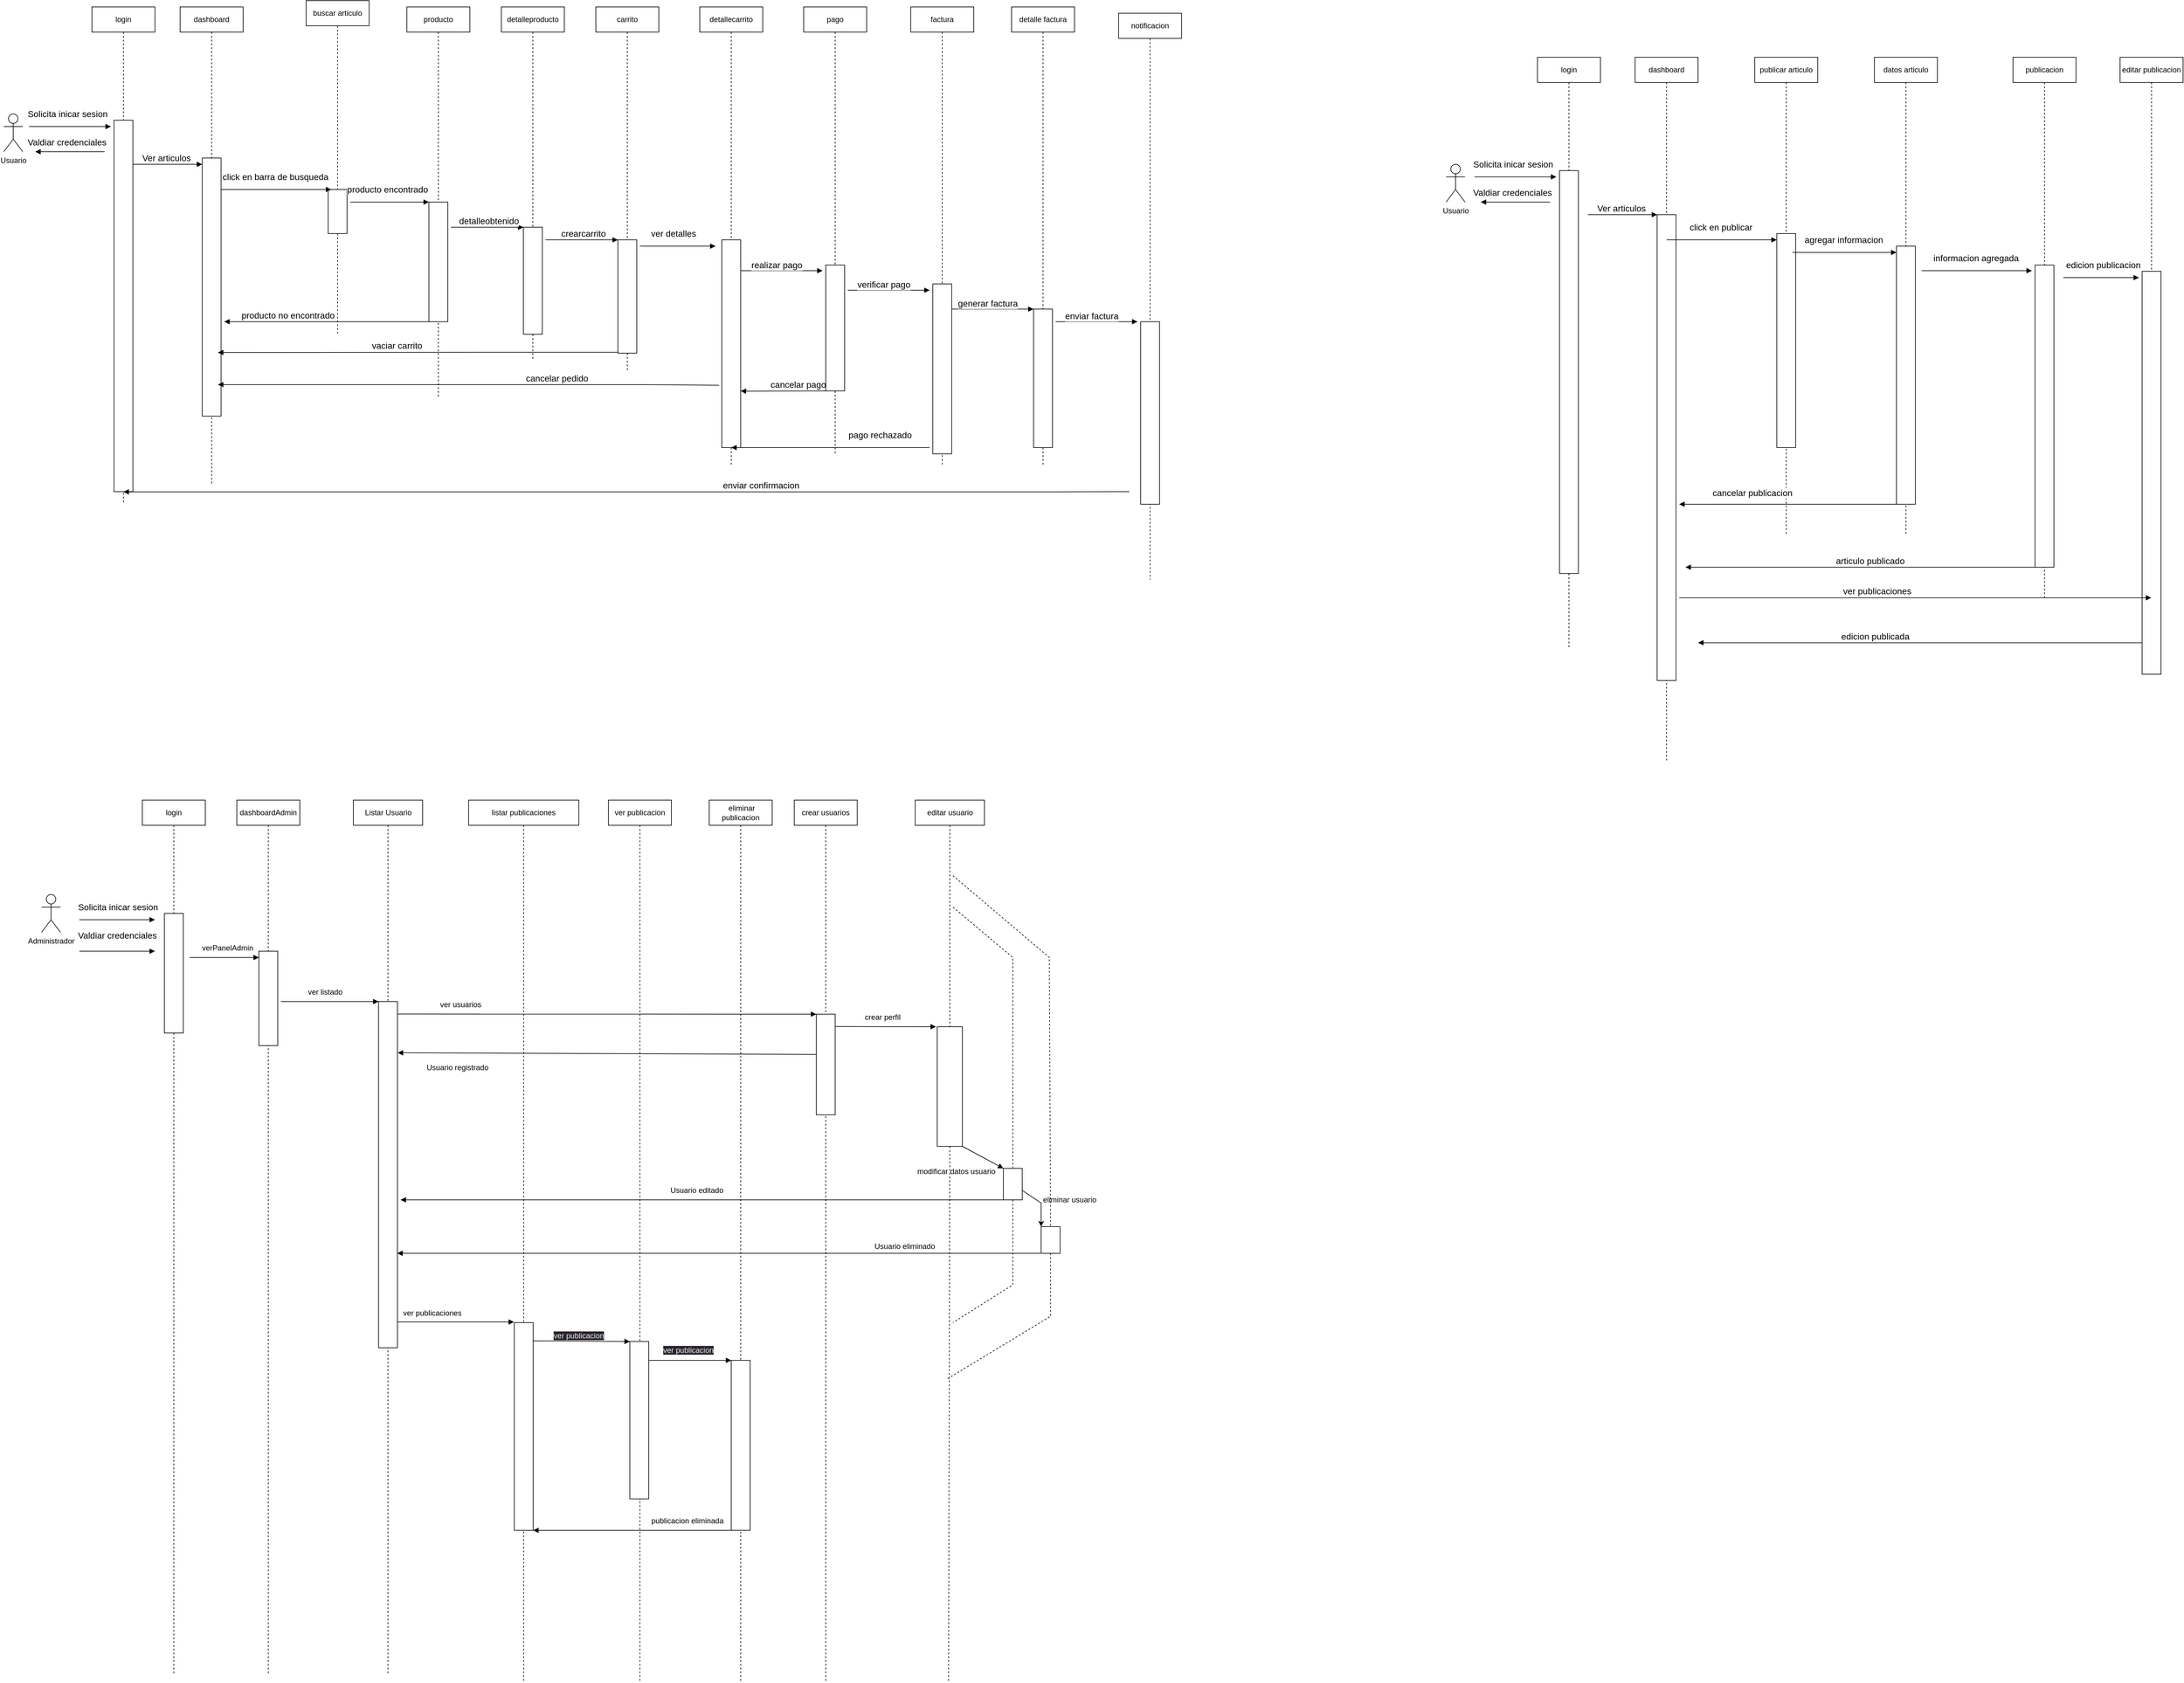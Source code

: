 <mxfile>
    <diagram id="RXED7vyYwr8_3wRy-fxr" name="Página-1">
        <mxGraphModel dx="1777" dy="1012" grid="1" gridSize="10" guides="1" tooltips="1" connect="1" arrows="1" fold="1" page="1" pageScale="1" pageWidth="850" pageHeight="1100" math="0" shadow="0">
            <root>
                <mxCell id="0"/>
                <mxCell id="1" parent="0"/>
                <mxCell id="2" value="Usuario" style="shape=umlActor;verticalLabelPosition=bottom;verticalAlign=top;html=1;" parent="1" vertex="1">
                    <mxGeometry x="120" y="300" width="30" height="60" as="geometry"/>
                </mxCell>
                <mxCell id="4" value="&lt;br&gt;" style="html=1;verticalAlign=top;endArrow=block;horizontal=0;" parent="1" edge="1">
                    <mxGeometry width="80" relative="1" as="geometry">
                        <mxPoint x="160" y="320" as="sourcePoint"/>
                        <mxPoint x="290" y="320" as="targetPoint"/>
                    </mxGeometry>
                </mxCell>
                <mxCell id="5" value="Solicita inicar sesion&lt;br&gt;" style="edgeLabel;html=1;align=center;verticalAlign=bottom;resizable=0;points=[];horizontal=1;fontSize=14;" parent="4" vertex="1" connectable="0">
                    <mxGeometry x="-0.185" y="4" relative="1" as="geometry">
                        <mxPoint x="8" y="-6" as="offset"/>
                    </mxGeometry>
                </mxCell>
                <mxCell id="17" value="login" style="shape=umlLifeline;perimeter=lifelinePerimeter;whiteSpace=wrap;html=1;container=1;collapsible=0;recursiveResize=0;outlineConnect=0;" parent="1" vertex="1">
                    <mxGeometry x="260" y="130" width="100" height="790" as="geometry"/>
                </mxCell>
                <mxCell id="3" value="" style="rounded=0;whiteSpace=wrap;html=1;" parent="17" vertex="1">
                    <mxGeometry x="35" y="180" width="30" height="590" as="geometry"/>
                </mxCell>
                <mxCell id="18" value="&lt;br&gt;" style="html=1;verticalAlign=top;endArrow=block;horizontal=0;" parent="1" edge="1">
                    <mxGeometry width="80" relative="1" as="geometry">
                        <mxPoint x="280" y="360" as="sourcePoint"/>
                        <mxPoint x="170" y="360" as="targetPoint"/>
                    </mxGeometry>
                </mxCell>
                <mxCell id="19" value="Valdiar credenciales" style="edgeLabel;html=1;align=center;verticalAlign=bottom;resizable=0;points=[];horizontal=1;fontSize=14;" parent="18" vertex="1" connectable="0">
                    <mxGeometry x="-0.185" y="4" relative="1" as="geometry">
                        <mxPoint x="-15" y="-9" as="offset"/>
                    </mxGeometry>
                </mxCell>
                <mxCell id="20" value="dashboard" style="shape=umlLifeline;perimeter=lifelinePerimeter;whiteSpace=wrap;html=1;container=1;collapsible=0;recursiveResize=0;outlineConnect=0;" parent="1" vertex="1">
                    <mxGeometry x="400" y="130" width="100" height="760" as="geometry"/>
                </mxCell>
                <mxCell id="21" value="" style="rounded=0;whiteSpace=wrap;html=1;" parent="20" vertex="1">
                    <mxGeometry x="35" y="240" width="30" height="410" as="geometry"/>
                </mxCell>
                <mxCell id="22" value="&lt;br&gt;" style="html=1;verticalAlign=top;endArrow=block;horizontal=0;" parent="20" edge="1">
                    <mxGeometry width="80" relative="1" as="geometry">
                        <mxPoint x="-75" y="250" as="sourcePoint"/>
                        <mxPoint x="35" y="250" as="targetPoint"/>
                    </mxGeometry>
                </mxCell>
                <mxCell id="23" value="Ver articulos" style="edgeLabel;html=1;align=center;verticalAlign=bottom;resizable=0;points=[];horizontal=1;fontSize=14;" parent="22" vertex="1" connectable="0">
                    <mxGeometry x="-0.185" y="4" relative="1" as="geometry">
                        <mxPoint x="8" y="4" as="offset"/>
                    </mxGeometry>
                </mxCell>
                <mxCell id="24" value="buscar articulo" style="shape=umlLifeline;perimeter=lifelinePerimeter;whiteSpace=wrap;html=1;container=1;collapsible=0;recursiveResize=0;outlineConnect=0;" parent="1" vertex="1">
                    <mxGeometry x="600" y="120" width="100" height="530" as="geometry"/>
                </mxCell>
                <mxCell id="25" value="" style="rounded=0;whiteSpace=wrap;html=1;" parent="24" vertex="1">
                    <mxGeometry x="35" y="300" width="30" height="70" as="geometry"/>
                </mxCell>
                <mxCell id="32" value="&lt;br&gt;" style="html=1;verticalAlign=top;endArrow=block;horizontal=0;" parent="24" edge="1">
                    <mxGeometry x="-0.207" y="20" width="80" relative="1" as="geometry">
                        <mxPoint x="195" y="510" as="sourcePoint"/>
                        <mxPoint x="-130" y="510" as="targetPoint"/>
                        <Array as="points">
                            <mxPoint x="65" y="510"/>
                        </Array>
                        <mxPoint as="offset"/>
                    </mxGeometry>
                </mxCell>
                <mxCell id="33" value="producto no encontrado" style="edgeLabel;html=1;align=center;verticalAlign=bottom;resizable=0;points=[];horizontal=1;fontSize=14;" parent="32" vertex="1" connectable="0">
                    <mxGeometry x="-0.185" y="4" relative="1" as="geometry">
                        <mxPoint x="-92" y="-4" as="offset"/>
                    </mxGeometry>
                </mxCell>
                <mxCell id="26" value="&lt;br&gt;" style="html=1;verticalAlign=top;endArrow=block;horizontal=0;" parent="1" edge="1">
                    <mxGeometry width="80" relative="1" as="geometry">
                        <mxPoint x="465" y="420" as="sourcePoint"/>
                        <mxPoint x="640" y="420" as="targetPoint"/>
                    </mxGeometry>
                </mxCell>
                <mxCell id="27" value="click en barra de busqueda" style="edgeLabel;html=1;align=center;verticalAlign=bottom;resizable=0;points=[];horizontal=1;fontSize=14;" parent="26" vertex="1" connectable="0">
                    <mxGeometry x="-0.185" y="4" relative="1" as="geometry">
                        <mxPoint x="14" y="-6" as="offset"/>
                    </mxGeometry>
                </mxCell>
                <mxCell id="28" value="producto" style="shape=umlLifeline;perimeter=lifelinePerimeter;whiteSpace=wrap;html=1;container=1;collapsible=0;recursiveResize=0;outlineConnect=0;" parent="1" vertex="1">
                    <mxGeometry x="760" y="130" width="100" height="620" as="geometry"/>
                </mxCell>
                <mxCell id="29" value="" style="rounded=0;whiteSpace=wrap;html=1;" parent="28" vertex="1">
                    <mxGeometry x="35" y="310" width="30" height="190" as="geometry"/>
                </mxCell>
                <mxCell id="30" value="&lt;br&gt;" style="html=1;verticalAlign=top;endArrow=block;horizontal=0;" parent="1" edge="1">
                    <mxGeometry width="80" relative="1" as="geometry">
                        <mxPoint x="670" y="440" as="sourcePoint"/>
                        <mxPoint x="795.0" y="440" as="targetPoint"/>
                    </mxGeometry>
                </mxCell>
                <mxCell id="31" value="producto encontrado" style="edgeLabel;html=1;align=center;verticalAlign=bottom;resizable=0;points=[];horizontal=1;fontSize=14;" parent="30" vertex="1" connectable="0">
                    <mxGeometry x="-0.185" y="4" relative="1" as="geometry">
                        <mxPoint x="8" y="-6" as="offset"/>
                    </mxGeometry>
                </mxCell>
                <mxCell id="35" value="detalleproducto" style="shape=umlLifeline;perimeter=lifelinePerimeter;whiteSpace=wrap;html=1;container=1;collapsible=0;recursiveResize=0;outlineConnect=0;" parent="1" vertex="1">
                    <mxGeometry x="910" y="130" width="100" height="560" as="geometry"/>
                </mxCell>
                <mxCell id="36" value="" style="rounded=0;whiteSpace=wrap;html=1;" parent="35" vertex="1">
                    <mxGeometry x="35" y="350" width="30" height="170" as="geometry"/>
                </mxCell>
                <mxCell id="74" value="&lt;br&gt;" style="html=1;verticalAlign=top;endArrow=block;horizontal=0;" parent="35" edge="1">
                    <mxGeometry x="-0.207" y="20" width="80" relative="1" as="geometry">
                        <mxPoint x="185" y="548.57" as="sourcePoint"/>
                        <mxPoint x="-450" y="549" as="targetPoint"/>
                        <Array as="points">
                            <mxPoint x="55" y="548.57"/>
                        </Array>
                        <mxPoint as="offset"/>
                    </mxGeometry>
                </mxCell>
                <mxCell id="75" value="vaciar carrito" style="edgeLabel;html=1;align=center;verticalAlign=bottom;resizable=0;points=[];horizontal=1;fontSize=14;" parent="74" vertex="1" connectable="0">
                    <mxGeometry x="-0.185" y="4" relative="1" as="geometry">
                        <mxPoint x="-92" y="-4" as="offset"/>
                    </mxGeometry>
                </mxCell>
                <mxCell id="37" value="&lt;br&gt;" style="html=1;verticalAlign=top;endArrow=block;horizontal=0;" parent="1" edge="1">
                    <mxGeometry width="80" relative="1" as="geometry">
                        <mxPoint x="830" y="480" as="sourcePoint"/>
                        <mxPoint x="945.0" y="480" as="targetPoint"/>
                    </mxGeometry>
                </mxCell>
                <mxCell id="38" value="detalleobtenido" style="edgeLabel;html=1;align=center;verticalAlign=bottom;resizable=0;points=[];horizontal=1;fontSize=14;" parent="37" vertex="1" connectable="0">
                    <mxGeometry x="-0.185" y="4" relative="1" as="geometry">
                        <mxPoint x="13" y="4" as="offset"/>
                    </mxGeometry>
                </mxCell>
                <mxCell id="39" value="carrito" style="shape=umlLifeline;perimeter=lifelinePerimeter;whiteSpace=wrap;html=1;container=1;collapsible=0;recursiveResize=0;outlineConnect=0;" parent="1" vertex="1">
                    <mxGeometry x="1060" y="130" width="100" height="580" as="geometry"/>
                </mxCell>
                <mxCell id="40" value="" style="rounded=0;whiteSpace=wrap;html=1;" parent="39" vertex="1">
                    <mxGeometry x="35" y="370" width="30" height="180" as="geometry"/>
                </mxCell>
                <mxCell id="41" value="&lt;br&gt;" style="html=1;verticalAlign=top;endArrow=block;horizontal=0;" parent="1" edge="1">
                    <mxGeometry width="80" relative="1" as="geometry">
                        <mxPoint x="980" y="500" as="sourcePoint"/>
                        <mxPoint x="1095.0" y="500" as="targetPoint"/>
                    </mxGeometry>
                </mxCell>
                <mxCell id="42" value="crearcarrito" style="edgeLabel;html=1;align=center;verticalAlign=bottom;resizable=0;points=[];horizontal=1;fontSize=14;" parent="41" vertex="1" connectable="0">
                    <mxGeometry x="-0.185" y="4" relative="1" as="geometry">
                        <mxPoint x="13" y="4" as="offset"/>
                    </mxGeometry>
                </mxCell>
                <mxCell id="43" value="detallecarrito" style="shape=umlLifeline;perimeter=lifelinePerimeter;whiteSpace=wrap;html=1;container=1;collapsible=0;recursiveResize=0;outlineConnect=0;" parent="1" vertex="1">
                    <mxGeometry x="1225" y="130" width="100" height="730" as="geometry"/>
                </mxCell>
                <mxCell id="44" value="" style="rounded=0;whiteSpace=wrap;html=1;" parent="43" vertex="1">
                    <mxGeometry x="35" y="370" width="30" height="330" as="geometry"/>
                </mxCell>
                <mxCell id="76" value="&lt;br&gt;" style="html=1;verticalAlign=top;endArrow=block;horizontal=0;exitX=-0.163;exitY=0.957;exitDx=0;exitDy=0;exitPerimeter=0;" parent="43" edge="1">
                    <mxGeometry x="-0.207" y="20" width="80" relative="1" as="geometry">
                        <mxPoint x="210.79" y="610" as="sourcePoint"/>
                        <mxPoint x="65" y="610" as="targetPoint"/>
                        <Array as="points">
                            <mxPoint x="101.72" y="610.32"/>
                            <mxPoint x="71.72" y="610.32"/>
                        </Array>
                        <mxPoint as="offset"/>
                    </mxGeometry>
                </mxCell>
                <mxCell id="77" value="cancelar pago" style="edgeLabel;html=1;align=center;verticalAlign=bottom;resizable=0;points=[];horizontal=1;fontSize=14;" parent="76" vertex="1" connectable="0">
                    <mxGeometry x="-0.185" y="4" relative="1" as="geometry">
                        <mxPoint x="4" y="-4" as="offset"/>
                    </mxGeometry>
                </mxCell>
                <mxCell id="45" value="&lt;br&gt;" style="html=1;verticalAlign=top;endArrow=block;horizontal=0;" parent="1" edge="1">
                    <mxGeometry width="80" relative="1" as="geometry">
                        <mxPoint x="1130" y="510" as="sourcePoint"/>
                        <mxPoint x="1250" y="510" as="targetPoint"/>
                    </mxGeometry>
                </mxCell>
                <mxCell id="46" value="ver detalles" style="edgeLabel;html=1;align=center;verticalAlign=bottom;resizable=0;points=[];horizontal=1;fontSize=14;" parent="45" vertex="1" connectable="0">
                    <mxGeometry x="-0.185" y="4" relative="1" as="geometry">
                        <mxPoint x="4" y="-6" as="offset"/>
                    </mxGeometry>
                </mxCell>
                <mxCell id="48" value="&lt;br&gt;" style="html=1;verticalAlign=top;endArrow=block;horizontal=0;exitX=-0.147;exitY=0.7;exitDx=0;exitDy=0;exitPerimeter=0;" parent="1" source="44" edge="1">
                    <mxGeometry x="-0.207" y="20" width="80" relative="1" as="geometry">
                        <mxPoint x="1246.04" y="730" as="sourcePoint"/>
                        <mxPoint x="460" y="730" as="targetPoint"/>
                        <Array as="points">
                            <mxPoint x="1146.04" y="730"/>
                            <mxPoint x="1116.04" y="730"/>
                        </Array>
                        <mxPoint as="offset"/>
                    </mxGeometry>
                </mxCell>
                <mxCell id="49" value="cancelar pedido" style="edgeLabel;html=1;align=center;verticalAlign=bottom;resizable=0;points=[];horizontal=1;fontSize=14;" parent="48" vertex="1" connectable="0">
                    <mxGeometry x="-0.185" y="4" relative="1" as="geometry">
                        <mxPoint x="66" y="-4" as="offset"/>
                    </mxGeometry>
                </mxCell>
                <mxCell id="50" value="pago" style="shape=umlLifeline;perimeter=lifelinePerimeter;whiteSpace=wrap;html=1;container=1;collapsible=0;recursiveResize=0;outlineConnect=0;" parent="1" vertex="1">
                    <mxGeometry x="1390" y="130" width="100" height="710" as="geometry"/>
                </mxCell>
                <mxCell id="51" value="" style="rounded=0;whiteSpace=wrap;html=1;" parent="50" vertex="1">
                    <mxGeometry x="35" y="410" width="30" height="200" as="geometry"/>
                </mxCell>
                <mxCell id="52" value="&lt;br&gt;" style="html=1;verticalAlign=top;endArrow=block;horizontal=0;" parent="1" edge="1">
                    <mxGeometry width="80" relative="1" as="geometry">
                        <mxPoint x="1290.0" y="549" as="sourcePoint"/>
                        <mxPoint x="1420" y="549" as="targetPoint"/>
                    </mxGeometry>
                </mxCell>
                <mxCell id="53" value="realizar pago" style="edgeLabel;html=1;align=center;verticalAlign=bottom;resizable=0;points=[];horizontal=1;fontSize=14;" parent="52" vertex="1" connectable="0">
                    <mxGeometry x="-0.185" y="4" relative="1" as="geometry">
                        <mxPoint x="4" y="5" as="offset"/>
                    </mxGeometry>
                </mxCell>
                <mxCell id="54" value="factura" style="shape=umlLifeline;perimeter=lifelinePerimeter;whiteSpace=wrap;html=1;container=1;collapsible=0;recursiveResize=0;outlineConnect=0;" parent="1" vertex="1">
                    <mxGeometry x="1560" y="130" width="100" height="730" as="geometry"/>
                </mxCell>
                <mxCell id="55" value="" style="rounded=0;whiteSpace=wrap;html=1;" parent="54" vertex="1">
                    <mxGeometry x="35" y="440" width="30" height="270" as="geometry"/>
                </mxCell>
                <mxCell id="56" value="" style="html=1;verticalAlign=top;endArrow=block;horizontal=0;" parent="1" edge="1">
                    <mxGeometry width="80" relative="1" as="geometry">
                        <mxPoint x="1460" y="580" as="sourcePoint"/>
                        <mxPoint x="1590" y="580" as="targetPoint"/>
                    </mxGeometry>
                </mxCell>
                <mxCell id="57" value="verificar pago" style="edgeLabel;html=1;align=center;verticalAlign=bottom;resizable=0;points=[];horizontal=1;fontSize=14;" parent="56" vertex="1" connectable="0">
                    <mxGeometry x="-0.185" y="4" relative="1" as="geometry">
                        <mxPoint x="4" y="5" as="offset"/>
                    </mxGeometry>
                </mxCell>
                <mxCell id="58" value="&lt;br&gt;" style="html=1;verticalAlign=top;endArrow=block;horizontal=0;" parent="1" target="43" edge="1">
                    <mxGeometry x="-0.111" width="80" relative="1" as="geometry">
                        <mxPoint x="1590" y="830" as="sourcePoint"/>
                        <mxPoint x="1450" y="830" as="targetPoint"/>
                        <Array as="points">
                            <mxPoint x="1550" y="830"/>
                        </Array>
                        <mxPoint as="offset"/>
                    </mxGeometry>
                </mxCell>
                <mxCell id="59" value="pago rechazado" style="edgeLabel;html=1;align=center;verticalAlign=bottom;resizable=0;points=[];horizontal=1;fontSize=14;" parent="58" vertex="1" connectable="0">
                    <mxGeometry x="-0.185" y="4" relative="1" as="geometry">
                        <mxPoint x="49" y="-14" as="offset"/>
                    </mxGeometry>
                </mxCell>
                <mxCell id="60" value="detalle factura" style="shape=umlLifeline;perimeter=lifelinePerimeter;whiteSpace=wrap;html=1;container=1;collapsible=0;recursiveResize=0;outlineConnect=0;" parent="1" vertex="1">
                    <mxGeometry x="1720" y="130" width="100" height="730" as="geometry"/>
                </mxCell>
                <mxCell id="61" value="" style="rounded=0;whiteSpace=wrap;html=1;" parent="60" vertex="1">
                    <mxGeometry x="35" y="480" width="30" height="220" as="geometry"/>
                </mxCell>
                <mxCell id="62" value="&lt;br&gt;" style="html=1;verticalAlign=top;endArrow=block;horizontal=0;" parent="1" edge="1">
                    <mxGeometry width="80" relative="1" as="geometry">
                        <mxPoint x="1625" y="610" as="sourcePoint"/>
                        <mxPoint x="1755" y="610" as="targetPoint"/>
                    </mxGeometry>
                </mxCell>
                <mxCell id="63" value="generar factura" style="edgeLabel;html=1;align=center;verticalAlign=bottom;resizable=0;points=[];horizontal=1;fontSize=14;" parent="62" vertex="1" connectable="0">
                    <mxGeometry x="-0.185" y="4" relative="1" as="geometry">
                        <mxPoint x="4" y="5" as="offset"/>
                    </mxGeometry>
                </mxCell>
                <mxCell id="68" value="notificacion" style="shape=umlLifeline;perimeter=lifelinePerimeter;whiteSpace=wrap;html=1;container=1;collapsible=0;recursiveResize=0;outlineConnect=0;" parent="1" vertex="1">
                    <mxGeometry x="1890" y="140" width="100" height="900" as="geometry"/>
                </mxCell>
                <mxCell id="69" value="" style="rounded=0;whiteSpace=wrap;html=1;" parent="68" vertex="1">
                    <mxGeometry x="35" y="490" width="30" height="290" as="geometry"/>
                </mxCell>
                <mxCell id="70" value="&lt;br&gt;" style="html=1;verticalAlign=top;endArrow=block;horizontal=0;" parent="1" edge="1">
                    <mxGeometry width="80" relative="1" as="geometry">
                        <mxPoint x="1790" y="630" as="sourcePoint"/>
                        <mxPoint x="1920" y="630" as="targetPoint"/>
                    </mxGeometry>
                </mxCell>
                <mxCell id="71" value="enviar factura" style="edgeLabel;html=1;align=center;verticalAlign=bottom;resizable=0;points=[];horizontal=1;fontSize=14;" parent="70" vertex="1" connectable="0">
                    <mxGeometry x="-0.185" y="4" relative="1" as="geometry">
                        <mxPoint x="4" y="5" as="offset"/>
                    </mxGeometry>
                </mxCell>
                <mxCell id="72" value="&lt;br&gt;" style="html=1;verticalAlign=top;endArrow=block;horizontal=0;exitX=-0.163;exitY=0.957;exitDx=0;exitDy=0;exitPerimeter=0;" parent="1" target="17" edge="1">
                    <mxGeometry x="-0.207" y="20" width="80" relative="1" as="geometry">
                        <mxPoint x="1907.11" y="900.0" as="sourcePoint"/>
                        <mxPoint x="1100.0" y="900.32" as="targetPoint"/>
                        <Array as="points">
                            <mxPoint x="1798.04" y="900.32"/>
                            <mxPoint x="1768.04" y="900.32"/>
                        </Array>
                        <mxPoint as="offset"/>
                    </mxGeometry>
                </mxCell>
                <mxCell id="73" value="enviar confirmacion" style="edgeLabel;html=1;align=center;verticalAlign=bottom;resizable=0;points=[];horizontal=1;fontSize=14;" parent="72" vertex="1" connectable="0">
                    <mxGeometry x="-0.185" y="4" relative="1" as="geometry">
                        <mxPoint x="66" y="-4" as="offset"/>
                    </mxGeometry>
                </mxCell>
                <mxCell id="165" value="&lt;br&gt;" style="html=1;verticalAlign=top;endArrow=block;horizontal=0;" parent="1" edge="1">
                    <mxGeometry width="80" relative="1" as="geometry">
                        <mxPoint x="2455" y="400.0" as="sourcePoint"/>
                        <mxPoint x="2585" y="400.0" as="targetPoint"/>
                    </mxGeometry>
                </mxCell>
                <mxCell id="166" value="Solicita inicar sesion&lt;br&gt;" style="edgeLabel;html=1;align=center;verticalAlign=bottom;resizable=0;points=[];horizontal=1;fontSize=14;" parent="165" vertex="1" connectable="0">
                    <mxGeometry x="-0.185" y="4" relative="1" as="geometry">
                        <mxPoint x="8" y="-6" as="offset"/>
                    </mxGeometry>
                </mxCell>
                <mxCell id="167" value="login" style="shape=umlLifeline;perimeter=lifelinePerimeter;whiteSpace=wrap;html=1;container=1;collapsible=0;recursiveResize=0;outlineConnect=0;" parent="1" vertex="1">
                    <mxGeometry x="2555" y="210" width="100" height="940" as="geometry"/>
                </mxCell>
                <mxCell id="168" value="" style="rounded=0;whiteSpace=wrap;html=1;" parent="167" vertex="1">
                    <mxGeometry x="35" y="180" width="30" height="640" as="geometry"/>
                </mxCell>
                <mxCell id="169" value="&lt;br&gt;" style="html=1;verticalAlign=top;endArrow=block;horizontal=0;" parent="1" edge="1">
                    <mxGeometry width="80" relative="1" as="geometry">
                        <mxPoint x="2575" y="440.0" as="sourcePoint"/>
                        <mxPoint x="2465" y="440.0" as="targetPoint"/>
                    </mxGeometry>
                </mxCell>
                <mxCell id="170" value="Valdiar credenciales" style="edgeLabel;html=1;align=center;verticalAlign=bottom;resizable=0;points=[];horizontal=1;fontSize=14;" parent="169" vertex="1" connectable="0">
                    <mxGeometry x="-0.185" y="4" relative="1" as="geometry">
                        <mxPoint x="-15" y="-9" as="offset"/>
                    </mxGeometry>
                </mxCell>
                <mxCell id="171" value="dashboard" style="shape=umlLifeline;perimeter=lifelinePerimeter;whiteSpace=wrap;html=1;container=1;collapsible=0;recursiveResize=0;outlineConnect=0;" parent="1" vertex="1">
                    <mxGeometry x="2710" y="210" width="100" height="1120" as="geometry"/>
                </mxCell>
                <mxCell id="172" value="" style="rounded=0;whiteSpace=wrap;html=1;" parent="171" vertex="1">
                    <mxGeometry x="35" y="250" width="30" height="740" as="geometry"/>
                </mxCell>
                <mxCell id="173" value="&lt;br&gt;" style="html=1;verticalAlign=top;endArrow=block;horizontal=0;" parent="171" edge="1">
                    <mxGeometry width="80" relative="1" as="geometry">
                        <mxPoint x="-75" y="250" as="sourcePoint"/>
                        <mxPoint x="35" y="250" as="targetPoint"/>
                    </mxGeometry>
                </mxCell>
                <mxCell id="174" value="Ver articulos" style="edgeLabel;html=1;align=center;verticalAlign=bottom;resizable=0;points=[];horizontal=1;fontSize=14;" parent="173" vertex="1" connectable="0">
                    <mxGeometry x="-0.185" y="4" relative="1" as="geometry">
                        <mxPoint x="8" y="4" as="offset"/>
                    </mxGeometry>
                </mxCell>
                <mxCell id="179" value="&lt;br&gt;" style="html=1;verticalAlign=top;endArrow=block;horizontal=0;" parent="1" edge="1">
                    <mxGeometry width="80" relative="1" as="geometry">
                        <mxPoint x="2760" y="500.0" as="sourcePoint"/>
                        <mxPoint x="2935" y="500.0" as="targetPoint"/>
                    </mxGeometry>
                </mxCell>
                <mxCell id="180" value="click en publicar" style="edgeLabel;html=1;align=center;verticalAlign=bottom;resizable=0;points=[];horizontal=1;fontSize=14;" parent="179" vertex="1" connectable="0">
                    <mxGeometry x="-0.185" y="4" relative="1" as="geometry">
                        <mxPoint x="14" y="-6" as="offset"/>
                    </mxGeometry>
                </mxCell>
                <mxCell id="222" value="Usuario" style="shape=umlActor;verticalLabelPosition=bottom;verticalAlign=top;html=1;" parent="1" vertex="1">
                    <mxGeometry x="2410" y="380" width="30" height="60" as="geometry"/>
                </mxCell>
                <mxCell id="284" value="publicar articulo" style="shape=umlLifeline;perimeter=lifelinePerimeter;whiteSpace=wrap;html=1;container=1;collapsible=0;recursiveResize=0;outlineConnect=0;" parent="1" vertex="1">
                    <mxGeometry x="2900" y="210" width="100" height="760" as="geometry"/>
                </mxCell>
                <mxCell id="285" value="" style="rounded=0;whiteSpace=wrap;html=1;" parent="284" vertex="1">
                    <mxGeometry x="35" y="280" width="30" height="340" as="geometry"/>
                </mxCell>
                <mxCell id="296" value="&lt;br&gt;" style="html=1;verticalAlign=top;endArrow=block;horizontal=0;" parent="284" edge="1">
                    <mxGeometry width="80" relative="1" as="geometry">
                        <mxPoint x="-45" y="710" as="sourcePoint"/>
                        <mxPoint x="-120" y="710" as="targetPoint"/>
                        <Array as="points">
                            <mxPoint x="230" y="710"/>
                            <mxPoint x="-110" y="710"/>
                        </Array>
                    </mxGeometry>
                </mxCell>
                <mxCell id="297" value="cancelar publicacion" style="edgeLabel;html=1;align=center;verticalAlign=bottom;resizable=0;points=[];horizontal=1;fontSize=14;" parent="296" vertex="1" connectable="0">
                    <mxGeometry x="-0.185" y="4" relative="1" as="geometry">
                        <mxPoint x="-214" y="-4" as="offset"/>
                    </mxGeometry>
                </mxCell>
                <mxCell id="288" value="datos articulo" style="shape=umlLifeline;perimeter=lifelinePerimeter;whiteSpace=wrap;html=1;container=1;collapsible=0;recursiveResize=0;outlineConnect=0;" parent="1" vertex="1">
                    <mxGeometry x="3090" y="210" width="100" height="760" as="geometry"/>
                </mxCell>
                <mxCell id="289" value="" style="rounded=0;whiteSpace=wrap;html=1;" parent="288" vertex="1">
                    <mxGeometry x="35" y="300" width="30" height="410" as="geometry"/>
                </mxCell>
                <mxCell id="290" value="&lt;br&gt;" style="html=1;verticalAlign=top;endArrow=block;horizontal=0;" parent="1" edge="1">
                    <mxGeometry width="80" relative="1" as="geometry">
                        <mxPoint x="2960" y="520" as="sourcePoint"/>
                        <mxPoint x="3125" y="520.0" as="targetPoint"/>
                    </mxGeometry>
                </mxCell>
                <mxCell id="291" value="agregar informacion" style="edgeLabel;html=1;align=center;verticalAlign=bottom;resizable=0;points=[];horizontal=1;fontSize=14;" parent="290" vertex="1" connectable="0">
                    <mxGeometry x="-0.185" y="4" relative="1" as="geometry">
                        <mxPoint x="14" y="-6" as="offset"/>
                    </mxGeometry>
                </mxCell>
                <mxCell id="292" value="publicacion" style="shape=umlLifeline;perimeter=lifelinePerimeter;whiteSpace=wrap;html=1;container=1;collapsible=0;recursiveResize=0;outlineConnect=0;" parent="1" vertex="1">
                    <mxGeometry x="3310" y="210" width="100" height="860" as="geometry"/>
                </mxCell>
                <mxCell id="293" value="" style="rounded=0;whiteSpace=wrap;html=1;" parent="292" vertex="1">
                    <mxGeometry x="35" y="330" width="30" height="480" as="geometry"/>
                </mxCell>
                <mxCell id="294" value="&lt;br&gt;" style="html=1;verticalAlign=top;endArrow=block;horizontal=0;" parent="1" edge="1">
                    <mxGeometry width="80" relative="1" as="geometry">
                        <mxPoint x="3165" y="549" as="sourcePoint"/>
                        <mxPoint x="3340" y="549" as="targetPoint"/>
                    </mxGeometry>
                </mxCell>
                <mxCell id="295" value="informacion agregada" style="edgeLabel;html=1;align=center;verticalAlign=bottom;resizable=0;points=[];horizontal=1;fontSize=14;" parent="294" vertex="1" connectable="0">
                    <mxGeometry x="-0.185" y="4" relative="1" as="geometry">
                        <mxPoint x="14" y="-6" as="offset"/>
                    </mxGeometry>
                </mxCell>
                <mxCell id="298" value="&lt;br&gt;" style="html=1;verticalAlign=top;endArrow=block;horizontal=0;" parent="1" edge="1">
                    <mxGeometry width="80" relative="1" as="geometry">
                        <mxPoint x="3095" y="1020" as="sourcePoint"/>
                        <mxPoint x="2790" y="1020" as="targetPoint"/>
                        <Array as="points">
                            <mxPoint x="3370" y="1020"/>
                            <mxPoint x="3030" y="1020"/>
                        </Array>
                    </mxGeometry>
                </mxCell>
                <mxCell id="299" value="articulo publicado" style="edgeLabel;html=1;align=center;verticalAlign=bottom;resizable=0;points=[];horizontal=1;fontSize=14;" parent="298" vertex="1" connectable="0">
                    <mxGeometry x="-0.185" y="4" relative="1" as="geometry">
                        <mxPoint x="-214" y="-4" as="offset"/>
                    </mxGeometry>
                </mxCell>
                <mxCell id="300" value="editar publicacion" style="shape=umlLifeline;perimeter=lifelinePerimeter;whiteSpace=wrap;html=1;container=1;collapsible=0;recursiveResize=0;outlineConnect=0;" parent="1" vertex="1">
                    <mxGeometry x="3480" y="210" width="100" height="980" as="geometry"/>
                </mxCell>
                <mxCell id="301" value="" style="rounded=0;whiteSpace=wrap;html=1;" parent="300" vertex="1">
                    <mxGeometry x="35" y="340" width="30" height="640" as="geometry"/>
                </mxCell>
                <mxCell id="309" value="&lt;br&gt;" style="html=1;verticalAlign=top;endArrow=block;horizontal=0;" parent="300" edge="1">
                    <mxGeometry width="80" relative="1" as="geometry">
                        <mxPoint x="-90" y="350" as="sourcePoint"/>
                        <mxPoint x="30" y="350" as="targetPoint"/>
                    </mxGeometry>
                </mxCell>
                <mxCell id="310" value="edicion publicacion" style="edgeLabel;html=1;align=center;verticalAlign=bottom;resizable=0;points=[];horizontal=1;fontSize=14;" parent="309" vertex="1" connectable="0">
                    <mxGeometry x="-0.185" y="4" relative="1" as="geometry">
                        <mxPoint x="14" y="-6" as="offset"/>
                    </mxGeometry>
                </mxCell>
                <mxCell id="305" value="&lt;br&gt;" style="html=1;verticalAlign=top;endArrow=block;horizontal=0;" parent="1" target="300" edge="1">
                    <mxGeometry width="80" relative="1" as="geometry">
                        <mxPoint x="2780" y="1068.57" as="sourcePoint"/>
                        <mxPoint x="3550" y="1060" as="targetPoint"/>
                    </mxGeometry>
                </mxCell>
                <mxCell id="306" value="ver publicaciones" style="edgeLabel;html=1;align=center;verticalAlign=bottom;resizable=0;points=[];horizontal=1;fontSize=14;" parent="305" vertex="1" connectable="0">
                    <mxGeometry x="-0.185" y="4" relative="1" as="geometry">
                        <mxPoint x="8" y="4" as="offset"/>
                    </mxGeometry>
                </mxCell>
                <mxCell id="311" value="&lt;br&gt;" style="html=1;verticalAlign=top;endArrow=block;horizontal=0;" parent="1" edge="1">
                    <mxGeometry width="80" relative="1" as="geometry">
                        <mxPoint x="3395" y="1140" as="sourcePoint"/>
                        <mxPoint x="2810" y="1140" as="targetPoint"/>
                        <Array as="points">
                            <mxPoint x="3520" y="1140"/>
                            <mxPoint x="3330" y="1140"/>
                        </Array>
                    </mxGeometry>
                </mxCell>
                <mxCell id="312" value="edicion publicada" style="edgeLabel;html=1;align=center;verticalAlign=bottom;resizable=0;points=[];horizontal=1;fontSize=14;" parent="311" vertex="1" connectable="0">
                    <mxGeometry x="-0.185" y="4" relative="1" as="geometry">
                        <mxPoint x="-214" y="-4" as="offset"/>
                    </mxGeometry>
                </mxCell>
                <mxCell id="313" value="Administrador" style="shape=umlActor;verticalLabelPosition=bottom;verticalAlign=top;html=1;" vertex="1" parent="1">
                    <mxGeometry x="180" y="1540" width="30" height="60" as="geometry"/>
                </mxCell>
                <mxCell id="314" value="login" style="shape=umlLifeline;perimeter=lifelinePerimeter;whiteSpace=wrap;html=1;container=1;collapsible=0;recursiveResize=0;outlineConnect=0;" vertex="1" parent="1">
                    <mxGeometry x="340" y="1390" width="100" height="1390" as="geometry"/>
                </mxCell>
                <mxCell id="315" value="" style="rounded=0;whiteSpace=wrap;html=1;" vertex="1" parent="314">
                    <mxGeometry x="35" y="180" width="30" height="190" as="geometry"/>
                </mxCell>
                <mxCell id="316" value="Valdiar credenciales" style="edgeLabel;html=1;align=center;verticalAlign=bottom;resizable=0;points=[];horizontal=1;fontSize=14;" vertex="1" connectable="0" parent="1">
                    <mxGeometry x="300" y="1615" as="geometry"/>
                </mxCell>
                <mxCell id="317" value="&lt;br&gt;" style="html=1;verticalAlign=top;endArrow=block;horizontal=0;" edge="1" parent="1">
                    <mxGeometry width="80" relative="1" as="geometry">
                        <mxPoint x="240" y="1580" as="sourcePoint"/>
                        <mxPoint x="360" y="1580" as="targetPoint"/>
                    </mxGeometry>
                </mxCell>
                <mxCell id="318" value="Solicita inicar sesion&lt;br&gt;" style="edgeLabel;html=1;align=center;verticalAlign=bottom;resizable=0;points=[];horizontal=1;fontSize=14;" vertex="1" connectable="0" parent="317">
                    <mxGeometry x="-0.185" y="4" relative="1" as="geometry">
                        <mxPoint x="12" y="-6" as="offset"/>
                    </mxGeometry>
                </mxCell>
                <mxCell id="319" value="&lt;br&gt;" style="html=1;verticalAlign=top;endArrow=block;horizontal=0;" edge="1" parent="1">
                    <mxGeometry width="80" relative="1" as="geometry">
                        <mxPoint x="240" y="1630" as="sourcePoint"/>
                        <mxPoint x="360" y="1630" as="targetPoint"/>
                    </mxGeometry>
                </mxCell>
                <mxCell id="320" value="dashboardAdmin" style="shape=umlLifeline;perimeter=lifelinePerimeter;whiteSpace=wrap;html=1;container=1;collapsible=0;recursiveResize=0;outlineConnect=0;" vertex="1" parent="1">
                    <mxGeometry x="490" y="1390" width="100" height="1390" as="geometry"/>
                </mxCell>
                <mxCell id="321" value="" style="rounded=0;whiteSpace=wrap;html=1;" vertex="1" parent="320">
                    <mxGeometry x="35" y="240" width="30" height="150" as="geometry"/>
                </mxCell>
                <mxCell id="322" value="&lt;br&gt;" style="html=1;verticalAlign=top;endArrow=block;horizontal=0;" edge="1" parent="320">
                    <mxGeometry width="80" relative="1" as="geometry">
                        <mxPoint x="-75" y="250" as="sourcePoint"/>
                        <mxPoint x="35" y="250" as="targetPoint"/>
                    </mxGeometry>
                </mxCell>
                <mxCell id="323" value="verPanelAdmin" style="text;html=1;align=center;verticalAlign=middle;resizable=0;points=[];autosize=1;strokeColor=none;fillColor=none;" vertex="1" parent="1">
                    <mxGeometry x="425" y="1610" width="100" height="30" as="geometry"/>
                </mxCell>
                <mxCell id="324" value="listar publicaciones" style="shape=umlLifeline;perimeter=lifelinePerimeter;whiteSpace=wrap;html=1;container=1;collapsible=0;recursiveResize=0;outlineConnect=0;" vertex="1" parent="1">
                    <mxGeometry x="858" y="1390" width="175" height="1400" as="geometry"/>
                </mxCell>
                <mxCell id="325" value="" style="rounded=0;whiteSpace=wrap;html=1;" vertex="1" parent="324">
                    <mxGeometry x="72.5" y="830" width="30" height="330" as="geometry"/>
                </mxCell>
                <mxCell id="326" value="Usuario registrado" style="text;html=1;align=center;verticalAlign=middle;resizable=0;points=[];autosize=1;strokeColor=none;fillColor=none;" vertex="1" parent="324">
                    <mxGeometry x="-78" y="410" width="120" height="30" as="geometry"/>
                </mxCell>
                <mxCell id="327" value="&lt;br&gt;" style="html=1;verticalAlign=top;endArrow=block;horizontal=0;" edge="1" parent="324" source="332">
                    <mxGeometry width="80" relative="1" as="geometry">
                        <mxPoint x="372.5" y="1160" as="sourcePoint"/>
                        <mxPoint x="102.5" y="1160" as="targetPoint"/>
                    </mxGeometry>
                </mxCell>
                <mxCell id="328" value="crear usuarios" style="shape=umlLifeline;perimeter=lifelinePerimeter;whiteSpace=wrap;html=1;container=1;collapsible=0;recursiveResize=0;outlineConnect=0;" vertex="1" parent="1">
                    <mxGeometry x="1375" y="1390" width="100" height="1400" as="geometry"/>
                </mxCell>
                <mxCell id="329" value="" style="rounded=0;whiteSpace=wrap;html=1;" vertex="1" parent="328">
                    <mxGeometry x="35" y="340" width="30" height="160" as="geometry"/>
                </mxCell>
                <mxCell id="330" value="&lt;br&gt;" style="html=1;verticalAlign=top;endArrow=block;horizontal=0;" edge="1" parent="1">
                    <mxGeometry width="80" relative="1" as="geometry">
                        <mxPoint x="560" y="1710" as="sourcePoint"/>
                        <mxPoint x="715" y="1710" as="targetPoint"/>
                    </mxGeometry>
                </mxCell>
                <mxCell id="331" value="&lt;br&gt;" style="html=1;verticalAlign=top;endArrow=block;horizontal=0;exitX=-0.034;exitY=0.968;exitDx=0;exitDy=0;exitPerimeter=0;" edge="1" parent="1" source="335">
                    <mxGeometry width="80" relative="1" as="geometry">
                        <mxPoint x="780" y="1720" as="sourcePoint"/>
                        <mxPoint x="930" y="2219.0" as="targetPoint"/>
                    </mxGeometry>
                </mxCell>
                <mxCell id="332" value="&amp;nbsp;eliminar publicacion" style="shape=umlLifeline;perimeter=lifelinePerimeter;whiteSpace=wrap;html=1;container=1;collapsible=0;recursiveResize=0;outlineConnect=0;" vertex="1" parent="1">
                    <mxGeometry x="1240" y="1390" width="100" height="1400" as="geometry"/>
                </mxCell>
                <mxCell id="333" value="" style="rounded=0;whiteSpace=wrap;html=1;" vertex="1" parent="332">
                    <mxGeometry x="35" y="890" width="30" height="270" as="geometry"/>
                </mxCell>
                <mxCell id="334" value="ver usuarios" style="text;html=1;align=center;verticalAlign=middle;resizable=0;points=[];autosize=1;strokeColor=none;fillColor=none;" vertex="1" parent="1">
                    <mxGeometry x="800" y="1700" width="90" height="30" as="geometry"/>
                </mxCell>
                <mxCell id="335" value="ver publicaciones" style="text;html=1;align=center;verticalAlign=middle;resizable=0;points=[];autosize=1;strokeColor=none;fillColor=none;" vertex="1" parent="1">
                    <mxGeometry x="740" y="2190" width="120" height="30" as="geometry"/>
                </mxCell>
                <mxCell id="336" value="&lt;br&gt;" style="html=1;verticalAlign=top;endArrow=block;horizontal=0;exitX=1.014;exitY=0.036;exitDx=0;exitDy=0;exitPerimeter=0;" edge="1" parent="1" source="365">
                    <mxGeometry width="80" relative="1" as="geometry">
                        <mxPoint x="750" y="1729.5" as="sourcePoint"/>
                        <mxPoint x="1410" y="1730" as="targetPoint"/>
                    </mxGeometry>
                </mxCell>
                <mxCell id="337" value="&lt;br&gt;" style="html=1;verticalAlign=top;endArrow=block;horizontal=0;exitX=1.019;exitY=0.123;exitDx=0;exitDy=0;exitPerimeter=0;" edge="1" parent="1" source="329">
                    <mxGeometry width="80" relative="1" as="geometry">
                        <mxPoint x="1455" y="1750" as="sourcePoint"/>
                        <mxPoint x="1600" y="1750" as="targetPoint"/>
                    </mxGeometry>
                </mxCell>
                <mxCell id="338" value="modificar datos usuario" style="text;html=1;align=center;verticalAlign=middle;resizable=0;points=[];autosize=1;strokeColor=none;fillColor=none;" vertex="1" parent="1">
                    <mxGeometry x="1557" y="1965" width="150" height="30" as="geometry"/>
                </mxCell>
                <mxCell id="339" value="crear perfil" style="text;html=1;align=center;verticalAlign=middle;resizable=0;points=[];autosize=1;strokeColor=none;fillColor=none;" vertex="1" parent="1">
                    <mxGeometry x="1475" y="1720" width="80" height="30" as="geometry"/>
                </mxCell>
                <mxCell id="340" value="ver listado" style="text;html=1;align=center;verticalAlign=middle;resizable=0;points=[];autosize=1;strokeColor=none;fillColor=none;" vertex="1" parent="1">
                    <mxGeometry x="590" y="1680" width="80" height="30" as="geometry"/>
                </mxCell>
                <mxCell id="341" value="&lt;br&gt;" style="html=1;verticalAlign=top;endArrow=block;horizontal=0;entryX=0;entryY=0;entryDx=0;entryDy=0;exitX=1;exitY=1;exitDx=0;exitDy=0;" edge="1" parent="1" source="359" target="355">
                    <mxGeometry width="80" relative="1" as="geometry">
                        <mxPoint x="1642" y="1890" as="sourcePoint"/>
                        <mxPoint x="1842" y="1890" as="targetPoint"/>
                    </mxGeometry>
                </mxCell>
                <mxCell id="342" value="&lt;br&gt;" style="html=1;verticalAlign=top;endArrow=block;horizontal=0;" edge="1" parent="1">
                    <mxGeometry width="80" relative="1" as="geometry">
                        <mxPoint x="1707" y="2025" as="sourcePoint"/>
                        <mxPoint x="750" y="2025" as="targetPoint"/>
                        <Array as="points">
                            <mxPoint x="1667" y="2025"/>
                        </Array>
                    </mxGeometry>
                </mxCell>
                <mxCell id="343" value="Usuario editado" style="text;html=1;align=center;verticalAlign=middle;resizable=0;points=[];autosize=1;strokeColor=none;fillColor=none;" vertex="1" parent="1">
                    <mxGeometry x="1165" y="1995" width="110" height="30" as="geometry"/>
                </mxCell>
                <mxCell id="344" value="&lt;br&gt;" style="html=1;verticalAlign=top;endArrow=block;horizontal=0;entryX=0.993;entryY=0.727;entryDx=0;entryDy=0;entryPerimeter=0;exitX=-0.031;exitY=0.998;exitDx=0;exitDy=0;exitPerimeter=0;" edge="1" parent="1" source="361" target="365">
                    <mxGeometry width="80" relative="1" as="geometry">
                        <mxPoint x="1760" y="2110" as="sourcePoint"/>
                        <mxPoint x="940" y="2111.75" as="targetPoint"/>
                    </mxGeometry>
                </mxCell>
                <mxCell id="345" value="Usuario eliminado" style="text;html=1;align=center;verticalAlign=middle;resizable=0;points=[];autosize=1;strokeColor=none;fillColor=none;" vertex="1" parent="1">
                    <mxGeometry x="1490" y="2084" width="120" height="30" as="geometry"/>
                </mxCell>
                <mxCell id="346" value="&lt;br&gt;" style="html=1;verticalAlign=top;endArrow=block;horizontal=0;entryX=1.014;entryY=0.148;entryDx=0;entryDy=0;entryPerimeter=0;" edge="1" parent="1" target="365">
                    <mxGeometry width="80" relative="1" as="geometry">
                        <mxPoint x="1410" y="1794" as="sourcePoint"/>
                        <mxPoint x="780" y="1794" as="targetPoint"/>
                    </mxGeometry>
                </mxCell>
                <mxCell id="347" value="ver publicacion" style="shape=umlLifeline;perimeter=lifelinePerimeter;whiteSpace=wrap;html=1;container=0;collapsible=0;recursiveResize=0;outlineConnect=0;" vertex="1" parent="1">
                    <mxGeometry x="1080" y="1390" width="100" height="1400" as="geometry"/>
                </mxCell>
                <mxCell id="348" value="&lt;br&gt;" style="html=1;verticalAlign=top;endArrow=block;horizontal=0;exitX=1.011;exitY=0.088;exitDx=0;exitDy=0;exitPerimeter=0;entryX=0;entryY=0;entryDx=0;entryDy=0;" edge="1" parent="1" source="325" target="367">
                    <mxGeometry width="80" relative="1" as="geometry">
                        <mxPoint x="980" y="2250" as="sourcePoint"/>
                        <mxPoint x="1110" y="2250" as="targetPoint"/>
                    </mxGeometry>
                </mxCell>
                <mxCell id="349" value="publicacion eliminada" style="text;html=1;align=center;verticalAlign=middle;resizable=0;points=[];autosize=1;strokeColor=none;fillColor=none;" vertex="1" parent="1">
                    <mxGeometry x="1135" y="2520" width="140" height="30" as="geometry"/>
                </mxCell>
                <mxCell id="350" value="&lt;span style=&quot;color: rgb(240, 240, 240); font-family: Helvetica; font-size: 12px; font-style: normal; font-variant-ligatures: normal; font-variant-caps: normal; font-weight: 400; letter-spacing: normal; orphans: 2; text-align: center; text-indent: 0px; text-transform: none; widows: 2; word-spacing: 0px; -webkit-text-stroke-width: 0px; background-color: rgb(42, 37, 47); text-decoration-thickness: initial; text-decoration-style: initial; text-decoration-color: initial; float: none; display: inline !important;&quot;&gt;ver publicacion&lt;/span&gt;" style="text;whiteSpace=wrap;html=1;" vertex="1" parent="1">
                    <mxGeometry x="1165" y="2250" width="85" height="23" as="geometry"/>
                </mxCell>
                <mxCell id="351" style="edgeStyle=none;rounded=0;html=1;endArrow=none;endFill=0;entryX=0.5;entryY=0;entryDx=0;entryDy=0;dashed=1;" edge="1" parent="1" target="361">
                    <mxGeometry relative="1" as="geometry">
                        <mxPoint x="1627" y="2110" as="targetPoint"/>
                        <mxPoint x="1627" y="1510" as="sourcePoint"/>
                        <Array as="points">
                            <mxPoint x="1780" y="1640"/>
                        </Array>
                    </mxGeometry>
                </mxCell>
                <mxCell id="352" style="edgeStyle=none;rounded=0;html=1;dashed=1;endArrow=none;endFill=0;exitX=0.5;exitY=0;exitDx=0;exitDy=0;" edge="1" parent="1" source="355">
                    <mxGeometry relative="1" as="geometry">
                        <mxPoint x="1627" y="1560" as="targetPoint"/>
                        <Array as="points">
                            <mxPoint x="1722" y="1640"/>
                        </Array>
                    </mxGeometry>
                </mxCell>
                <mxCell id="353" style="edgeStyle=none;rounded=0;html=1;entryX=0;entryY=0;entryDx=0;entryDy=0;endArrow=classic;endFill=1;" edge="1" parent="1" source="355" target="361">
                    <mxGeometry relative="1" as="geometry">
                        <Array as="points">
                            <mxPoint x="1767" y="2030"/>
                        </Array>
                    </mxGeometry>
                </mxCell>
                <mxCell id="354" style="edgeStyle=none;rounded=0;html=1;exitX=0.5;exitY=1;exitDx=0;exitDy=0;dashed=1;endArrow=none;endFill=0;" edge="1" parent="1" source="355">
                    <mxGeometry relative="1" as="geometry">
                        <mxPoint x="1627" y="2220" as="targetPoint"/>
                        <Array as="points">
                            <mxPoint x="1722" y="2160"/>
                        </Array>
                    </mxGeometry>
                </mxCell>
                <mxCell id="355" value="" style="rounded=0;whiteSpace=wrap;html=1;" vertex="1" parent="1">
                    <mxGeometry x="1707" y="1975" width="30" height="50" as="geometry"/>
                </mxCell>
                <mxCell id="356" value="&lt;span style=&quot;&quot;&gt;editar usuario&lt;/span&gt;" style="html=1;" vertex="1" parent="1">
                    <mxGeometry x="1567" y="1390" width="110" height="40" as="geometry"/>
                </mxCell>
                <mxCell id="357" value="" style="edgeStyle=orthogonalEdgeStyle;html=1;dashed=1;endArrow=none;endFill=0;" edge="1" parent="1" source="356" target="359">
                    <mxGeometry relative="1" as="geometry">
                        <mxPoint x="1622" y="2121.634" as="targetPoint"/>
                        <mxPoint x="1622" y="1370" as="sourcePoint"/>
                    </mxGeometry>
                </mxCell>
                <mxCell id="358" style="edgeStyle=none;rounded=0;html=1;exitX=0.5;exitY=1;exitDx=0;exitDy=0;dashed=1;endArrow=none;endFill=0;" edge="1" parent="1" source="359">
                    <mxGeometry relative="1" as="geometry">
                        <mxPoint x="1620" y="2790" as="targetPoint"/>
                    </mxGeometry>
                </mxCell>
                <mxCell id="359" value="" style="html=1;" vertex="1" parent="1">
                    <mxGeometry x="1602" y="1750" width="40" height="190" as="geometry"/>
                </mxCell>
                <mxCell id="360" style="edgeStyle=none;rounded=0;html=1;dashed=1;endArrow=none;endFill=0;exitX=0.5;exitY=1;exitDx=0;exitDy=0;" edge="1" parent="1" source="361">
                    <mxGeometry relative="1" as="geometry">
                        <mxPoint x="1617" y="2310" as="targetPoint"/>
                        <Array as="points">
                            <mxPoint x="1782" y="2210"/>
                        </Array>
                    </mxGeometry>
                </mxCell>
                <mxCell id="361" value="" style="rounded=0;whiteSpace=wrap;html=1;" vertex="1" parent="1">
                    <mxGeometry x="1767" y="2067.5" width="30" height="42.5" as="geometry"/>
                </mxCell>
                <mxCell id="362" value="eliminar usuario" style="text;html=1;align=center;verticalAlign=middle;resizable=0;points=[];autosize=1;strokeColor=none;fillColor=none;" vertex="1" parent="1">
                    <mxGeometry x="1757" y="2010" width="110" height="30" as="geometry"/>
                </mxCell>
                <mxCell id="363" style="edgeStyle=none;rounded=0;html=1;exitX=0.5;exitY=1;exitDx=0;exitDy=0;dashed=1;endArrow=none;endFill=0;" edge="1" parent="1" source="364">
                    <mxGeometry relative="1" as="geometry">
                        <mxPoint x="730" y="2780" as="targetPoint"/>
                    </mxGeometry>
                </mxCell>
                <mxCell id="364" value="&lt;span style=&quot;&quot;&gt;Listar Usuario&lt;/span&gt;" style="html=1;" vertex="1" parent="1">
                    <mxGeometry x="675" y="1390" width="110" height="40" as="geometry"/>
                </mxCell>
                <mxCell id="365" value="" style="rounded=0;whiteSpace=wrap;html=1;" vertex="1" parent="1">
                    <mxGeometry x="715" y="1710" width="30" height="550" as="geometry"/>
                </mxCell>
                <mxCell id="366" value="&lt;br&gt;" style="html=1;verticalAlign=top;endArrow=block;horizontal=0;entryX=0;entryY=0;entryDx=0;entryDy=0;" edge="1" parent="1" target="333">
                    <mxGeometry width="80" relative="1" as="geometry">
                        <mxPoint x="1140" y="2280" as="sourcePoint"/>
                        <mxPoint x="1270" y="2280" as="targetPoint"/>
                    </mxGeometry>
                </mxCell>
                <mxCell id="367" value="" style="rounded=0;whiteSpace=wrap;html=1;" vertex="1" parent="1">
                    <mxGeometry x="1114" y="2250" width="30" height="250" as="geometry"/>
                </mxCell>
                <mxCell id="368" value="&lt;span style=&quot;color: rgb(240, 240, 240); font-family: Helvetica; font-size: 12px; font-style: normal; font-variant-ligatures: normal; font-variant-caps: normal; font-weight: 400; letter-spacing: normal; orphans: 2; text-align: center; text-indent: 0px; text-transform: none; widows: 2; word-spacing: 0px; -webkit-text-stroke-width: 0px; background-color: rgb(42, 37, 47); text-decoration-thickness: initial; text-decoration-style: initial; text-decoration-color: initial; float: none; display: inline !important;&quot;&gt;ver publicacion&lt;/span&gt;" style="text;whiteSpace=wrap;html=1;" vertex="1" parent="1">
                    <mxGeometry x="991" y="2227" width="90" height="20" as="geometry"/>
                </mxCell>
            </root>
        </mxGraphModel>
    </diagram>
</mxfile>